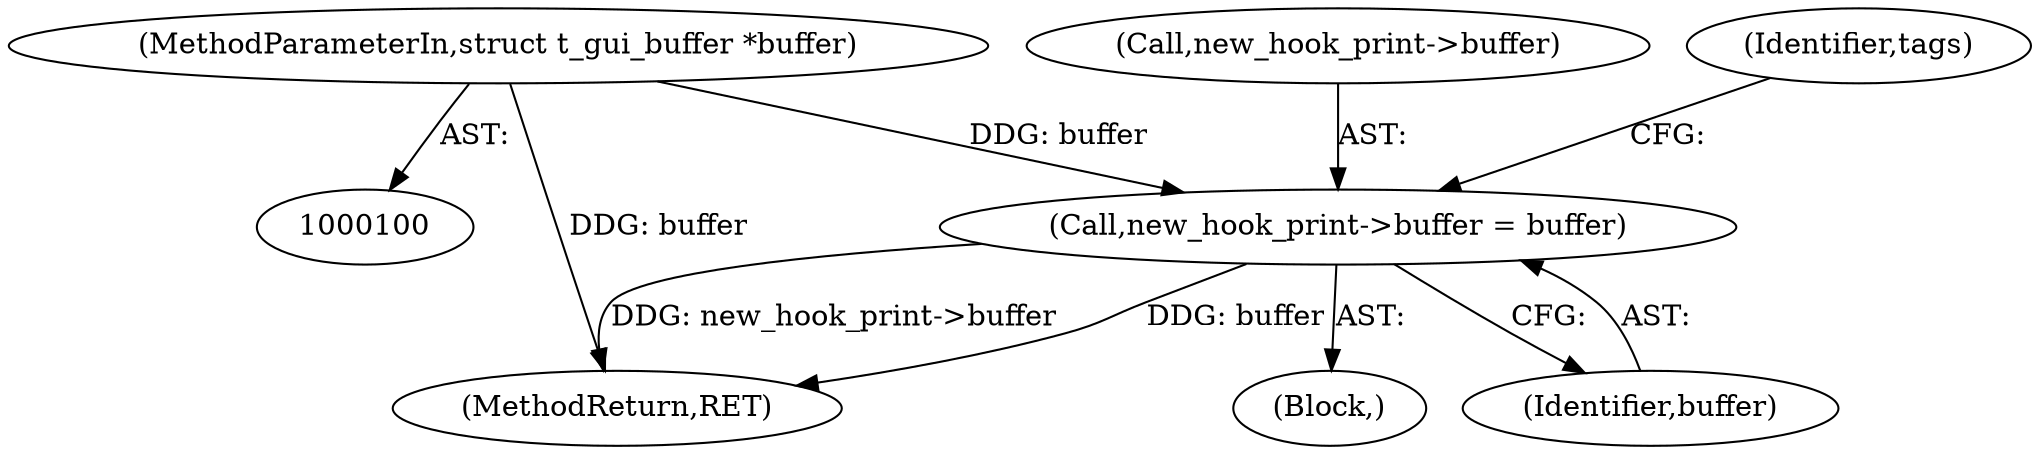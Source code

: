 digraph "0_savannah_c265cad1c95b84abfd4e8d861f25926ef13b5d91@pointer" {
"1000168" [label="(Call,new_hook_print->buffer = buffer)"];
"1000102" [label="(MethodParameterIn,struct t_gui_buffer *buffer)"];
"1000219" [label="(MethodReturn,RET)"];
"1000168" [label="(Call,new_hook_print->buffer = buffer)"];
"1000169" [label="(Call,new_hook_print->buffer)"];
"1000174" [label="(Identifier,tags)"];
"1000108" [label="(Block,)"];
"1000102" [label="(MethodParameterIn,struct t_gui_buffer *buffer)"];
"1000172" [label="(Identifier,buffer)"];
"1000168" -> "1000108"  [label="AST: "];
"1000168" -> "1000172"  [label="CFG: "];
"1000169" -> "1000168"  [label="AST: "];
"1000172" -> "1000168"  [label="AST: "];
"1000174" -> "1000168"  [label="CFG: "];
"1000168" -> "1000219"  [label="DDG: buffer"];
"1000168" -> "1000219"  [label="DDG: new_hook_print->buffer"];
"1000102" -> "1000168"  [label="DDG: buffer"];
"1000102" -> "1000100"  [label="AST: "];
"1000102" -> "1000219"  [label="DDG: buffer"];
}
